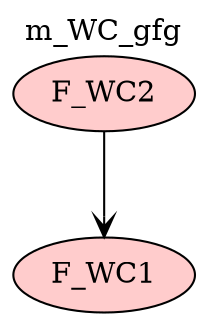 digraph {graph[label=m_WC_gfg,labelloc=tl,labelfontsize=12];
"F_WC1"[shape=oval,fillcolor="#FFCCCC",style ="filled",label="F_WC1"];
"F_WC2"[shape=oval,fillcolor="#FFCCCC",style ="filled",label="F_WC2"];

"F_WC2"->"F_WC1"[label=" ",dir=forward,arrowhead=vee];
}